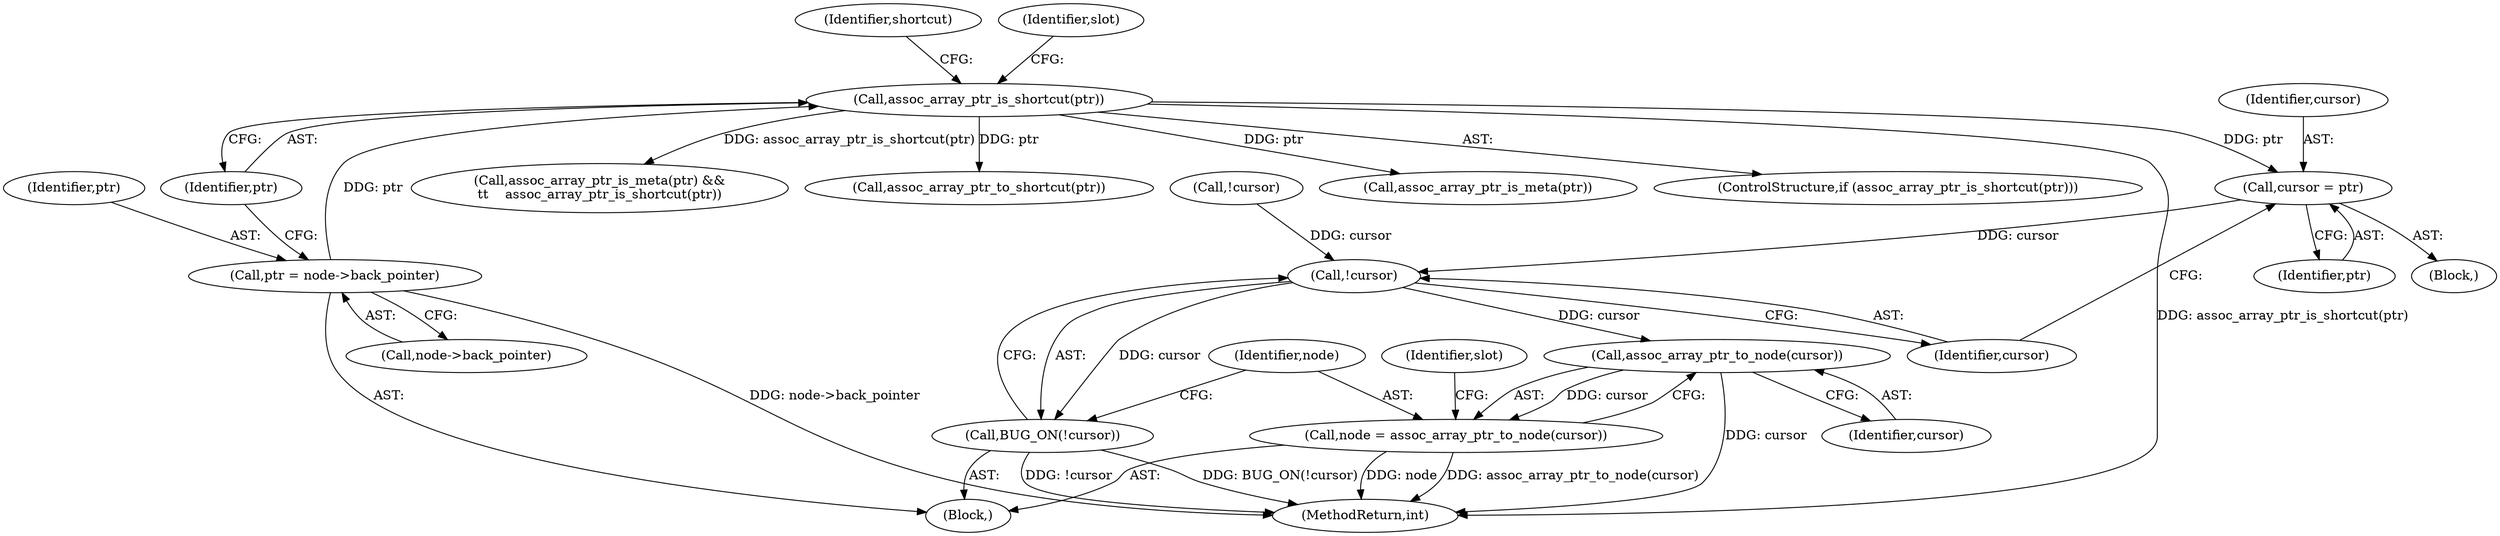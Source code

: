 digraph "0_linux_95389b08d93d5c06ec63ab49bd732b0069b7c35e@pointer" {
"1000837" [label="(Call,cursor = ptr)"];
"1000809" [label="(Call,assoc_array_ptr_is_shortcut(ptr))"];
"1000803" [label="(Call,ptr = node->back_pointer)"];
"1000841" [label="(Call,!cursor)"];
"1000840" [label="(Call,BUG_ON(!cursor))"];
"1000845" [label="(Call,assoc_array_ptr_to_node(cursor))"];
"1000843" [label="(Call,node = assoc_array_ptr_to_node(cursor))"];
"1000843" [label="(Call,node = assoc_array_ptr_to_node(cursor))"];
"1000841" [label="(Call,!cursor)"];
"1000609" [label="(Call,assoc_array_ptr_is_meta(ptr) &&\n\t\t    assoc_array_ptr_is_shortcut(ptr))"];
"1000810" [label="(Identifier,ptr)"];
"1000809" [label="(Call,assoc_array_ptr_is_shortcut(ptr))"];
"1000814" [label="(Call,assoc_array_ptr_to_shortcut(ptr))"];
"1000837" [label="(Call,cursor = ptr)"];
"1000610" [label="(Call,assoc_array_ptr_is_meta(ptr))"];
"1000804" [label="(Identifier,ptr)"];
"1000813" [label="(Identifier,shortcut)"];
"1000808" [label="(ControlStructure,if (assoc_array_ptr_is_shortcut(ptr)))"];
"1000845" [label="(Call,assoc_array_ptr_to_node(cursor))"];
"1000846" [label="(Identifier,cursor)"];
"1000803" [label="(Call,ptr = node->back_pointer)"];
"1000838" [label="(Identifier,cursor)"];
"1000805" [label="(Call,node->back_pointer)"];
"1000882" [label="(MethodReturn,int)"];
"1000116" [label="(Block,)"];
"1000839" [label="(Identifier,ptr)"];
"1000831" [label="(Block,)"];
"1000827" [label="(Call,!cursor)"];
"1000840" [label="(Call,BUG_ON(!cursor))"];
"1000844" [label="(Identifier,node)"];
"1000848" [label="(Identifier,slot)"];
"1000833" [label="(Identifier,slot)"];
"1000842" [label="(Identifier,cursor)"];
"1000837" -> "1000831"  [label="AST: "];
"1000837" -> "1000839"  [label="CFG: "];
"1000838" -> "1000837"  [label="AST: "];
"1000839" -> "1000837"  [label="AST: "];
"1000842" -> "1000837"  [label="CFG: "];
"1000809" -> "1000837"  [label="DDG: ptr"];
"1000837" -> "1000841"  [label="DDG: cursor"];
"1000809" -> "1000808"  [label="AST: "];
"1000809" -> "1000810"  [label="CFG: "];
"1000810" -> "1000809"  [label="AST: "];
"1000813" -> "1000809"  [label="CFG: "];
"1000833" -> "1000809"  [label="CFG: "];
"1000809" -> "1000882"  [label="DDG: assoc_array_ptr_is_shortcut(ptr)"];
"1000809" -> "1000610"  [label="DDG: ptr"];
"1000809" -> "1000609"  [label="DDG: assoc_array_ptr_is_shortcut(ptr)"];
"1000803" -> "1000809"  [label="DDG: ptr"];
"1000809" -> "1000814"  [label="DDG: ptr"];
"1000803" -> "1000116"  [label="AST: "];
"1000803" -> "1000805"  [label="CFG: "];
"1000804" -> "1000803"  [label="AST: "];
"1000805" -> "1000803"  [label="AST: "];
"1000810" -> "1000803"  [label="CFG: "];
"1000803" -> "1000882"  [label="DDG: node->back_pointer"];
"1000841" -> "1000840"  [label="AST: "];
"1000841" -> "1000842"  [label="CFG: "];
"1000842" -> "1000841"  [label="AST: "];
"1000840" -> "1000841"  [label="CFG: "];
"1000841" -> "1000840"  [label="DDG: cursor"];
"1000827" -> "1000841"  [label="DDG: cursor"];
"1000841" -> "1000845"  [label="DDG: cursor"];
"1000840" -> "1000116"  [label="AST: "];
"1000844" -> "1000840"  [label="CFG: "];
"1000840" -> "1000882"  [label="DDG: BUG_ON(!cursor)"];
"1000840" -> "1000882"  [label="DDG: !cursor"];
"1000845" -> "1000843"  [label="AST: "];
"1000845" -> "1000846"  [label="CFG: "];
"1000846" -> "1000845"  [label="AST: "];
"1000843" -> "1000845"  [label="CFG: "];
"1000845" -> "1000882"  [label="DDG: cursor"];
"1000845" -> "1000843"  [label="DDG: cursor"];
"1000843" -> "1000116"  [label="AST: "];
"1000844" -> "1000843"  [label="AST: "];
"1000848" -> "1000843"  [label="CFG: "];
"1000843" -> "1000882"  [label="DDG: node"];
"1000843" -> "1000882"  [label="DDG: assoc_array_ptr_to_node(cursor)"];
}
